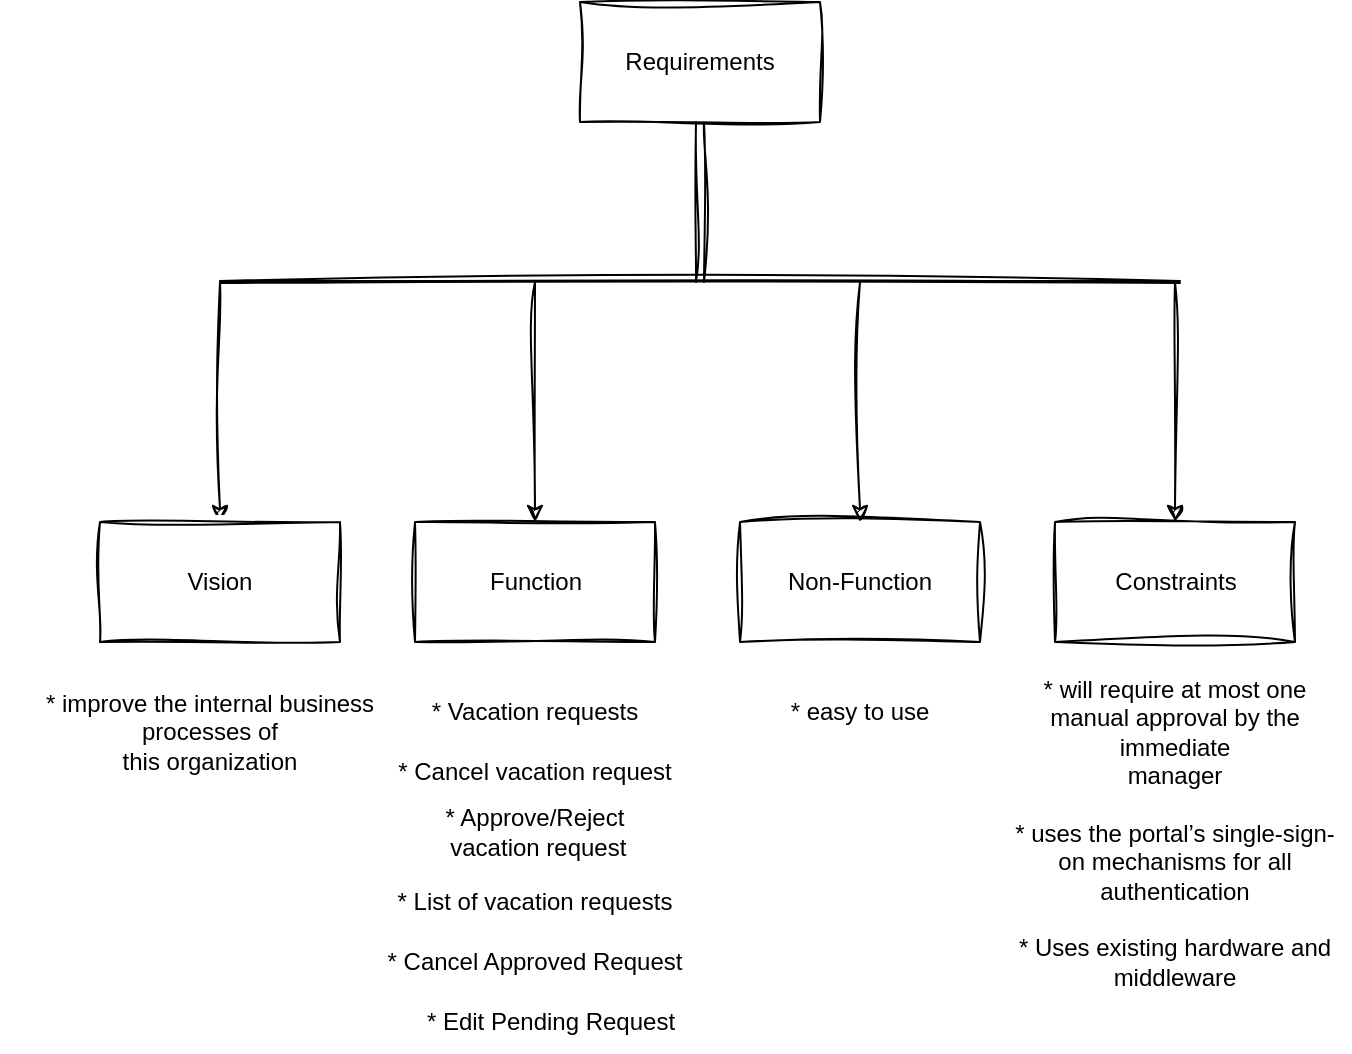 <mxfile>
    <diagram id="1GKSqPEH9Bx6ItpdnrnG" name="Page-1">
        <mxGraphModel dx="1253" dy="698" grid="1" gridSize="10" guides="1" tooltips="1" connect="1" arrows="1" fold="1" page="1" pageScale="1" pageWidth="850" pageHeight="1100" math="0" shadow="0">
            <root>
                <mxCell id="0"/>
                <mxCell id="1" parent="0"/>
                <mxCell id="40" style="edgeStyle=none;shape=link;html=1;rounded=0;sketch=1;curveFitting=1;jiggle=2;" parent="1" source="29" edge="1">
                    <mxGeometry relative="1" as="geometry">
                        <mxPoint x="438" y="240" as="targetPoint"/>
                    </mxGeometry>
                </mxCell>
                <mxCell id="29" value="" style="whiteSpace=wrap;html=1;rounded=0;sketch=1;curveFitting=1;jiggle=2;" parent="1" vertex="1">
                    <mxGeometry x="378" y="100" width="120" height="60" as="geometry"/>
                </mxCell>
                <mxCell id="30" value="Requirements" style="text;strokeColor=none;align=center;fillColor=none;html=1;verticalAlign=middle;whiteSpace=wrap;rounded=0;sketch=1;curveFitting=1;jiggle=2;" parent="1" vertex="1">
                    <mxGeometry x="408" y="115" width="60" height="30" as="geometry"/>
                </mxCell>
                <mxCell id="41" value="" style="orthogonalLoop=1;jettySize=auto;html=1;shape=link;width=-1;rounded=0;sketch=1;curveFitting=1;jiggle=2;" parent="1" edge="1">
                    <mxGeometry width="80" relative="1" as="geometry">
                        <mxPoint x="198" y="240" as="sourcePoint"/>
                        <mxPoint x="678" y="240" as="targetPoint"/>
                    </mxGeometry>
                </mxCell>
                <mxCell id="42" value="" style="edgeStyle=none;orthogonalLoop=1;jettySize=auto;html=1;rounded=0;sketch=1;curveFitting=1;jiggle=2;" parent="1" edge="1">
                    <mxGeometry width="80" relative="1" as="geometry">
                        <mxPoint x="675.5" y="240" as="sourcePoint"/>
                        <mxPoint x="675.5" y="360" as="targetPoint"/>
                    </mxGeometry>
                </mxCell>
                <mxCell id="43" value="" style="edgeStyle=none;orthogonalLoop=1;jettySize=auto;html=1;rounded=0;sketch=1;curveFitting=1;jiggle=2;" parent="1" edge="1">
                    <mxGeometry width="80" relative="1" as="geometry">
                        <mxPoint x="518" y="240" as="sourcePoint"/>
                        <mxPoint x="518" y="360" as="targetPoint"/>
                    </mxGeometry>
                </mxCell>
                <mxCell id="44" value="" style="edgeStyle=none;orthogonalLoop=1;jettySize=auto;html=1;rounded=0;sketch=1;curveFitting=1;jiggle=2;" parent="1" edge="1">
                    <mxGeometry width="80" relative="1" as="geometry">
                        <mxPoint x="355.5" y="240" as="sourcePoint"/>
                        <mxPoint x="355.5" y="360" as="targetPoint"/>
                    </mxGeometry>
                </mxCell>
                <mxCell id="45" value="" style="edgeStyle=none;orthogonalLoop=1;jettySize=auto;html=1;rounded=0;sketch=1;curveFitting=1;jiggle=2;" parent="1" edge="1">
                    <mxGeometry width="80" relative="1" as="geometry">
                        <mxPoint x="198" y="240" as="sourcePoint"/>
                        <mxPoint x="198" y="360" as="targetPoint"/>
                    </mxGeometry>
                </mxCell>
                <mxCell id="48" value="" style="whiteSpace=wrap;html=1;rounded=0;sketch=1;curveFitting=1;jiggle=2;" parent="1" vertex="1">
                    <mxGeometry x="615.5" y="360" width="120" height="60" as="geometry"/>
                </mxCell>
                <mxCell id="49" value="Constraints" style="text;strokeColor=none;align=center;fillColor=none;html=1;verticalAlign=middle;whiteSpace=wrap;rounded=0;sketch=1;curveFitting=1;jiggle=2;" parent="1" vertex="1">
                    <mxGeometry x="645.5" y="375" width="60" height="30" as="geometry"/>
                </mxCell>
                <mxCell id="50" value="" style="whiteSpace=wrap;html=1;rounded=0;sketch=1;curveFitting=1;jiggle=2;" parent="1" vertex="1">
                    <mxGeometry x="458" y="360" width="120" height="60" as="geometry"/>
                </mxCell>
                <mxCell id="51" value="Non-Function" style="text;strokeColor=none;align=center;fillColor=none;html=1;verticalAlign=middle;whiteSpace=wrap;rounded=0;sketch=1;curveFitting=1;jiggle=2;" parent="1" vertex="1">
                    <mxGeometry x="478" y="375" width="80" height="30" as="geometry"/>
                </mxCell>
                <mxCell id="52" value="" style="whiteSpace=wrap;html=1;rounded=0;sketch=1;curveFitting=1;jiggle=2;" parent="1" vertex="1">
                    <mxGeometry x="295.5" y="360" width="120" height="60" as="geometry"/>
                </mxCell>
                <mxCell id="53" value="Function" style="text;strokeColor=none;align=center;fillColor=none;html=1;verticalAlign=middle;whiteSpace=wrap;rounded=0;sketch=1;curveFitting=1;jiggle=2;" parent="1" vertex="1">
                    <mxGeometry x="325.5" y="375" width="60" height="30" as="geometry"/>
                </mxCell>
                <mxCell id="54" value="" style="whiteSpace=wrap;html=1;rounded=0;sketch=1;curveFitting=1;jiggle=2;" parent="1" vertex="1">
                    <mxGeometry x="138" y="360" width="120" height="60" as="geometry"/>
                </mxCell>
                <mxCell id="55" value="Vision" style="text;strokeColor=none;align=center;fillColor=none;html=1;verticalAlign=middle;whiteSpace=wrap;rounded=0;sketch=1;curveFitting=1;jiggle=2;" parent="1" vertex="1">
                    <mxGeometry x="168" y="375" width="60" height="30" as="geometry"/>
                </mxCell>
                <mxCell id="56" value="*&amp;nbsp;&lt;span style=&quot;background-color: initial;&quot;&gt;improve the internal business processes of&lt;/span&gt;&lt;div&gt;this organization&lt;/div&gt;" style="text;strokeColor=none;align=center;fillColor=none;html=1;verticalAlign=middle;whiteSpace=wrap;rounded=0;sketch=1;curveFitting=1;jiggle=2;" parent="1" vertex="1">
                    <mxGeometry x="88" y="440" width="210" height="50" as="geometry"/>
                </mxCell>
                <mxCell id="57" value="* Vacation requests" style="text;strokeColor=none;align=center;fillColor=none;html=1;verticalAlign=middle;whiteSpace=wrap;rounded=0;sketch=1;curveFitting=1;jiggle=2;" parent="1" vertex="1">
                    <mxGeometry x="268" y="440" width="175" height="30" as="geometry"/>
                </mxCell>
                <mxCell id="59" value="* Cancel vacation request" style="text;strokeColor=none;align=center;fillColor=none;html=1;verticalAlign=middle;whiteSpace=wrap;rounded=0;sketch=1;curveFitting=1;jiggle=2;" parent="1" vertex="1">
                    <mxGeometry x="268" y="470" width="175" height="30" as="geometry"/>
                </mxCell>
                <mxCell id="60" value="* Approve/Reject&lt;br&gt;&amp;nbsp;vacation request" style="text;strokeColor=none;align=center;fillColor=none;html=1;verticalAlign=middle;whiteSpace=wrap;rounded=0;sketch=1;curveFitting=1;jiggle=2;" parent="1" vertex="1">
                    <mxGeometry x="268" y="500" width="175" height="30" as="geometry"/>
                </mxCell>
                <mxCell id="62" value="* List of vacation requests" style="text;strokeColor=none;align=center;fillColor=none;html=1;verticalAlign=middle;whiteSpace=wrap;rounded=0;sketch=1;curveFitting=1;jiggle=2;" parent="1" vertex="1">
                    <mxGeometry x="268" y="535" width="175" height="30" as="geometry"/>
                </mxCell>
                <mxCell id="63" value="*&amp;nbsp;&lt;span style=&quot;background-color: initial;&quot;&gt;will require at most one manual approval by the immediate&lt;/span&gt;&lt;div&gt;manager&lt;/div&gt;" style="text;strokeColor=none;align=center;fillColor=none;html=1;verticalAlign=middle;whiteSpace=wrap;rounded=0;sketch=1;curveFitting=1;jiggle=2;" parent="1" vertex="1">
                    <mxGeometry x="588" y="440" width="175" height="50" as="geometry"/>
                </mxCell>
                <mxCell id="64" value="* uses the portal’s single-sign-on mechanisms for all authentication" style="text;strokeColor=none;align=center;fillColor=none;html=1;verticalAlign=middle;whiteSpace=wrap;rounded=0;sketch=1;curveFitting=1;jiggle=2;" parent="1" vertex="1">
                    <mxGeometry x="588" y="510" width="175" height="40" as="geometry"/>
                </mxCell>
                <mxCell id="65" value="* easy to use" style="text;strokeColor=none;align=center;fillColor=none;html=1;verticalAlign=middle;whiteSpace=wrap;rounded=0;sketch=1;curveFitting=1;jiggle=2;" parent="1" vertex="1">
                    <mxGeometry x="458" y="440" width="120" height="30" as="geometry"/>
                </mxCell>
                <mxCell id="66" value="* Cancel Approved Request" style="text;strokeColor=none;align=center;fillColor=none;html=1;verticalAlign=middle;whiteSpace=wrap;rounded=0;sketch=1;curveFitting=1;jiggle=2;" parent="1" vertex="1">
                    <mxGeometry x="268" y="565" width="175" height="30" as="geometry"/>
                </mxCell>
                <mxCell id="67" value="* Edit Pending Request" style="text;strokeColor=none;align=center;fillColor=none;html=1;verticalAlign=middle;whiteSpace=wrap;rounded=0;sketch=1;curveFitting=1;jiggle=2;" parent="1" vertex="1">
                    <mxGeometry x="275.5" y="595" width="175" height="30" as="geometry"/>
                </mxCell>
                <mxCell id="68" value="* Uses existing hardware and middleware" style="text;strokeColor=none;align=center;fillColor=none;html=1;verticalAlign=middle;whiteSpace=wrap;rounded=0;sketch=1;curveFitting=1;jiggle=2;" parent="1" vertex="1">
                    <mxGeometry x="588" y="560" width="175" height="40" as="geometry"/>
                </mxCell>
            </root>
        </mxGraphModel>
    </diagram>
</mxfile>